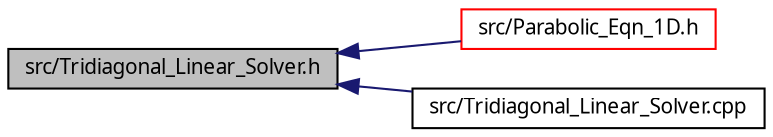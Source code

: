 digraph G
{
  edge [fontname="FreeSans.ttf",fontsize=10,labelfontname="FreeSans.ttf",labelfontsize=10];
  node [fontname="FreeSans.ttf",fontsize=10,shape=record];
  rankdir=LR;
  Node1 [label="src/Tridiagonal_Linear_Solver.h",height=0.2,width=0.4,color="black", fillcolor="grey75", style="filled" fontcolor="black"];
  Node1 -> Node2 [dir=back,color="midnightblue",fontsize=10,style="solid",fontname="FreeSans.ttf"];
  Node2 [label="src/Parabolic_Eqn_1D.h",height=0.2,width=0.4,color="red", fillcolor="white", style="filled",URL="$Parabolic__Eqn__1D_8h.html"];
  Node1 -> Node3 [dir=back,color="midnightblue",fontsize=10,style="solid",fontname="FreeSans.ttf"];
  Node3 [label="src/Tridiagonal_Linear_Solver.cpp",height=0.2,width=0.4,color="black", fillcolor="white", style="filled",URL="$Tridiagonal__Linear__Solver_8cpp.html"];
}
